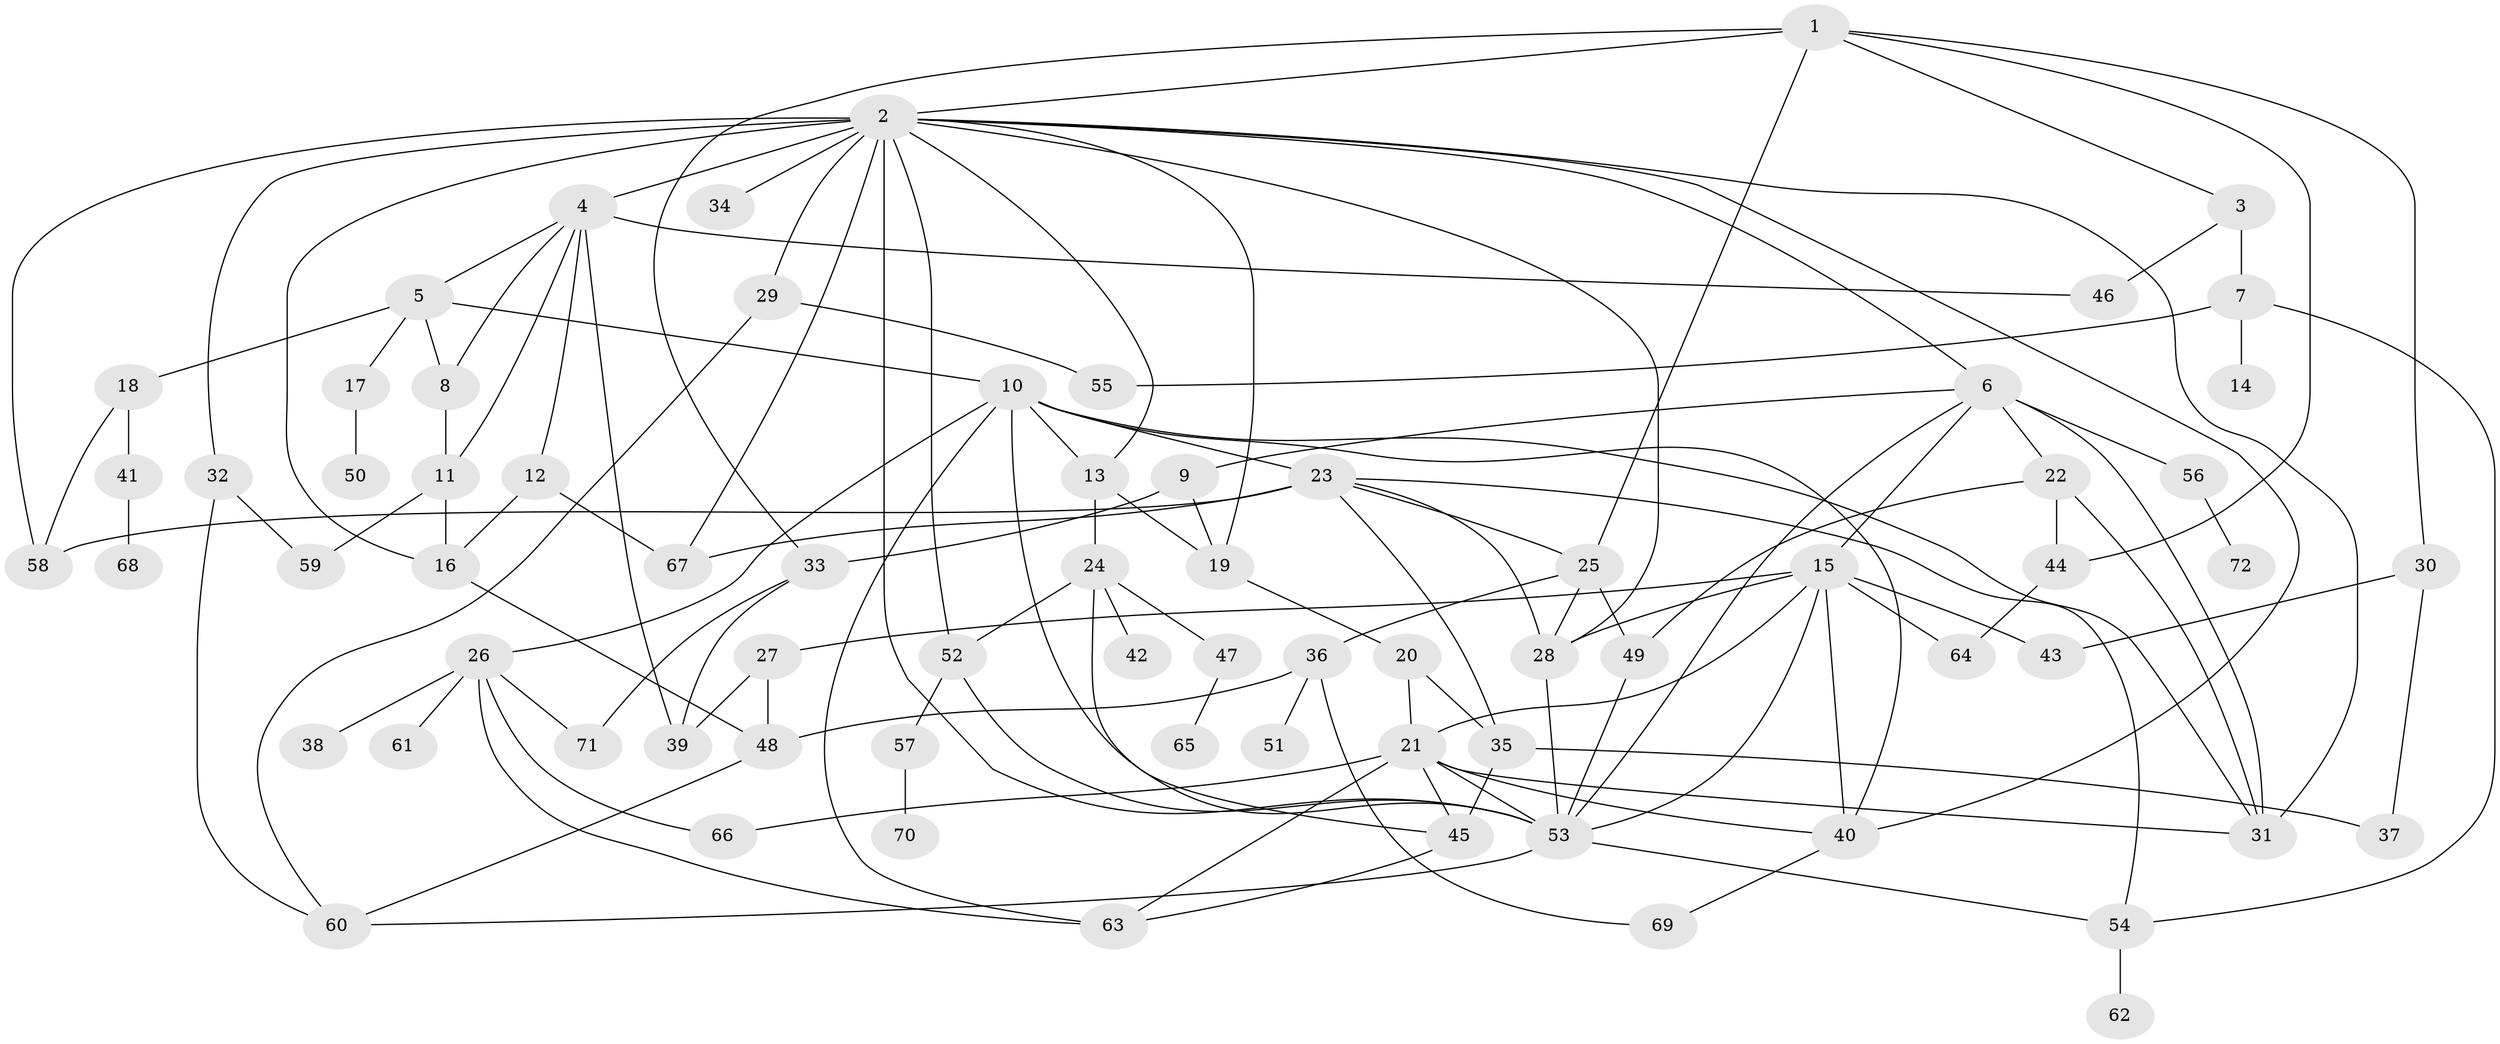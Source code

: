 // original degree distribution, {6: 0.02097902097902098, 9: 0.006993006993006993, 4: 0.14685314685314685, 8: 0.02097902097902098, 5: 0.08391608391608392, 3: 0.15384615384615385, 1: 0.20279720279720279, 2: 0.3356643356643357, 7: 0.027972027972027972}
// Generated by graph-tools (version 1.1) at 2025/34/03/09/25 02:34:33]
// undirected, 72 vertices, 129 edges
graph export_dot {
graph [start="1"]
  node [color=gray90,style=filled];
  1;
  2;
  3;
  4;
  5;
  6;
  7;
  8;
  9;
  10;
  11;
  12;
  13;
  14;
  15;
  16;
  17;
  18;
  19;
  20;
  21;
  22;
  23;
  24;
  25;
  26;
  27;
  28;
  29;
  30;
  31;
  32;
  33;
  34;
  35;
  36;
  37;
  38;
  39;
  40;
  41;
  42;
  43;
  44;
  45;
  46;
  47;
  48;
  49;
  50;
  51;
  52;
  53;
  54;
  55;
  56;
  57;
  58;
  59;
  60;
  61;
  62;
  63;
  64;
  65;
  66;
  67;
  68;
  69;
  70;
  71;
  72;
  1 -- 2 [weight=1.0];
  1 -- 3 [weight=1.0];
  1 -- 25 [weight=1.0];
  1 -- 30 [weight=1.0];
  1 -- 33 [weight=1.0];
  1 -- 44 [weight=1.0];
  2 -- 4 [weight=2.0];
  2 -- 6 [weight=1.0];
  2 -- 13 [weight=2.0];
  2 -- 16 [weight=1.0];
  2 -- 19 [weight=1.0];
  2 -- 28 [weight=1.0];
  2 -- 29 [weight=1.0];
  2 -- 31 [weight=1.0];
  2 -- 32 [weight=1.0];
  2 -- 34 [weight=2.0];
  2 -- 40 [weight=1.0];
  2 -- 52 [weight=1.0];
  2 -- 53 [weight=1.0];
  2 -- 58 [weight=1.0];
  2 -- 67 [weight=1.0];
  3 -- 7 [weight=1.0];
  3 -- 46 [weight=1.0];
  4 -- 5 [weight=1.0];
  4 -- 8 [weight=1.0];
  4 -- 11 [weight=1.0];
  4 -- 12 [weight=1.0];
  4 -- 39 [weight=1.0];
  4 -- 46 [weight=1.0];
  5 -- 8 [weight=1.0];
  5 -- 10 [weight=1.0];
  5 -- 17 [weight=1.0];
  5 -- 18 [weight=1.0];
  6 -- 9 [weight=1.0];
  6 -- 15 [weight=2.0];
  6 -- 22 [weight=1.0];
  6 -- 31 [weight=1.0];
  6 -- 53 [weight=1.0];
  6 -- 56 [weight=1.0];
  7 -- 14 [weight=1.0];
  7 -- 54 [weight=1.0];
  7 -- 55 [weight=1.0];
  8 -- 11 [weight=1.0];
  9 -- 19 [weight=1.0];
  9 -- 33 [weight=1.0];
  10 -- 13 [weight=1.0];
  10 -- 23 [weight=3.0];
  10 -- 26 [weight=1.0];
  10 -- 31 [weight=1.0];
  10 -- 40 [weight=1.0];
  10 -- 53 [weight=1.0];
  10 -- 63 [weight=1.0];
  11 -- 16 [weight=3.0];
  11 -- 59 [weight=1.0];
  12 -- 16 [weight=1.0];
  12 -- 67 [weight=1.0];
  13 -- 19 [weight=1.0];
  13 -- 24 [weight=1.0];
  15 -- 21 [weight=1.0];
  15 -- 27 [weight=1.0];
  15 -- 28 [weight=1.0];
  15 -- 40 [weight=1.0];
  15 -- 43 [weight=1.0];
  15 -- 53 [weight=1.0];
  15 -- 64 [weight=2.0];
  16 -- 48 [weight=1.0];
  17 -- 50 [weight=1.0];
  18 -- 41 [weight=1.0];
  18 -- 58 [weight=1.0];
  19 -- 20 [weight=1.0];
  20 -- 21 [weight=4.0];
  20 -- 35 [weight=1.0];
  21 -- 31 [weight=1.0];
  21 -- 40 [weight=1.0];
  21 -- 45 [weight=1.0];
  21 -- 53 [weight=1.0];
  21 -- 63 [weight=1.0];
  21 -- 66 [weight=1.0];
  22 -- 31 [weight=1.0];
  22 -- 44 [weight=1.0];
  22 -- 49 [weight=1.0];
  23 -- 25 [weight=1.0];
  23 -- 28 [weight=1.0];
  23 -- 35 [weight=1.0];
  23 -- 54 [weight=1.0];
  23 -- 58 [weight=1.0];
  23 -- 67 [weight=1.0];
  24 -- 42 [weight=1.0];
  24 -- 45 [weight=1.0];
  24 -- 47 [weight=1.0];
  24 -- 52 [weight=1.0];
  25 -- 28 [weight=1.0];
  25 -- 36 [weight=1.0];
  25 -- 49 [weight=1.0];
  26 -- 38 [weight=1.0];
  26 -- 61 [weight=1.0];
  26 -- 63 [weight=1.0];
  26 -- 66 [weight=1.0];
  26 -- 71 [weight=1.0];
  27 -- 39 [weight=1.0];
  27 -- 48 [weight=1.0];
  28 -- 53 [weight=1.0];
  29 -- 55 [weight=1.0];
  29 -- 60 [weight=1.0];
  30 -- 37 [weight=1.0];
  30 -- 43 [weight=1.0];
  32 -- 59 [weight=1.0];
  32 -- 60 [weight=1.0];
  33 -- 39 [weight=1.0];
  33 -- 71 [weight=1.0];
  35 -- 37 [weight=1.0];
  35 -- 45 [weight=1.0];
  36 -- 48 [weight=1.0];
  36 -- 51 [weight=1.0];
  36 -- 69 [weight=1.0];
  40 -- 69 [weight=1.0];
  41 -- 68 [weight=1.0];
  44 -- 64 [weight=1.0];
  45 -- 63 [weight=1.0];
  47 -- 65 [weight=1.0];
  48 -- 60 [weight=1.0];
  49 -- 53 [weight=1.0];
  52 -- 53 [weight=1.0];
  52 -- 57 [weight=1.0];
  53 -- 54 [weight=1.0];
  53 -- 60 [weight=1.0];
  54 -- 62 [weight=1.0];
  56 -- 72 [weight=1.0];
  57 -- 70 [weight=1.0];
}
